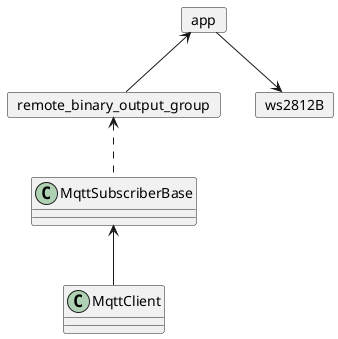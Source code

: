 @startuml
allowmixing

card app
card remote_binary_output_group
card ws2812B


app <-- remote_binary_output_group

remote_binary_output_group <-[dashed]- MqttSubscriberBase
app --> ws2812B

MqttSubscriberBase <-- MqttClient


@enduml